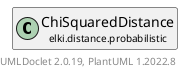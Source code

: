 @startuml
    remove .*\.(Instance|Par|Parameterizer|Factory)$
    set namespaceSeparator none
    hide empty fields
    hide empty methods

    class "<size:14>ChiSquaredDistance.Par\n<size:10>elki.distance.probabilistic" as elki.distance.probabilistic.ChiSquaredDistance.Par [[ChiSquaredDistance.Par.html]] {
        +make(): ChiSquaredDistance
    }

    interface "<size:14>Parameterizer\n<size:10>elki.utilities.optionhandling" as elki.utilities.optionhandling.Parameterizer [[../../utilities/optionhandling/Parameterizer.html]] {
        {abstract} +make(): Object
    }
    class "<size:14>ChiSquaredDistance\n<size:10>elki.distance.probabilistic" as elki.distance.probabilistic.ChiSquaredDistance [[ChiSquaredDistance.html]]

    elki.utilities.optionhandling.Parameterizer <|.. elki.distance.probabilistic.ChiSquaredDistance.Par
    elki.distance.probabilistic.ChiSquaredDistance +-- elki.distance.probabilistic.ChiSquaredDistance.Par

    center footer UMLDoclet 2.0.19, PlantUML 1.2022.8
@enduml

